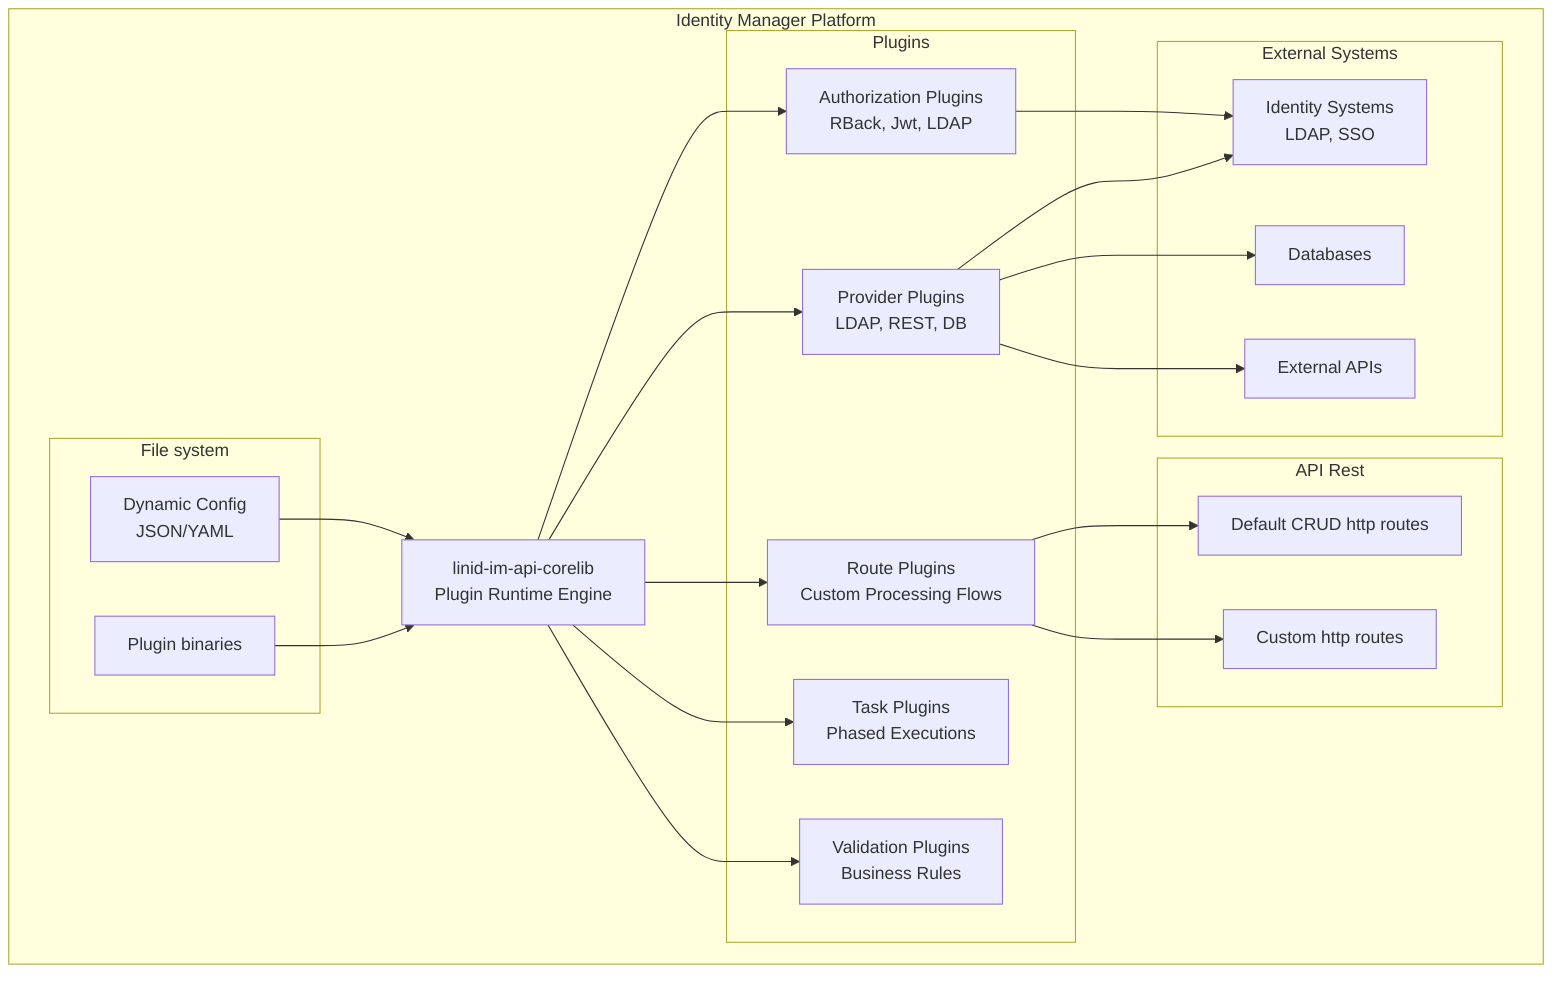 graph TD
    subgraph Identity Manager Platform
        linid-im-api-corelib[linid-im-api-corelib<br/>Plugin Runtime Engine]

        subgraph Plugins
            auth_plugins[Authorization Plugins<br/>RBack, Jwt, LDAP]
            provider_plugins[Provider Plugins<br/>LDAP, REST, DB]
            route_plugins[Route Plugins<br/>Custom Processing Flows]
            task_plugins[Task Plugins<br/>Phased Executions]
            validation_plugins[Validation Plugins<br/>Business Rules]
        end

        subgraph File system
            loader[Plugin binaries]
            config[Dynamic Config<br/>JSON/YAML]
        end

        subgraph External Systems
            identity[Identity Systems<br/>LDAP, SSO]
            databases[Databases]
            apis[External APIs]
        end

        subgraph API Rest
            crud[Default CRUD http routes]
            custom_routes[Custom http routes]
        end
    end

%% Flows
    config --> linid-im-api-corelib
    loader --> linid-im-api-corelib
    linid-im-api-corelib --> auth_plugins
    linid-im-api-corelib --> provider_plugins
    linid-im-api-corelib --> route_plugins
    linid-im-api-corelib --> task_plugins
    linid-im-api-corelib --> validation_plugins
    provider_plugins --> identity
    provider_plugins --> databases
    provider_plugins --> apis
    auth_plugins --> identity
    route_plugins --> crud
    route_plugins --> custom_routes